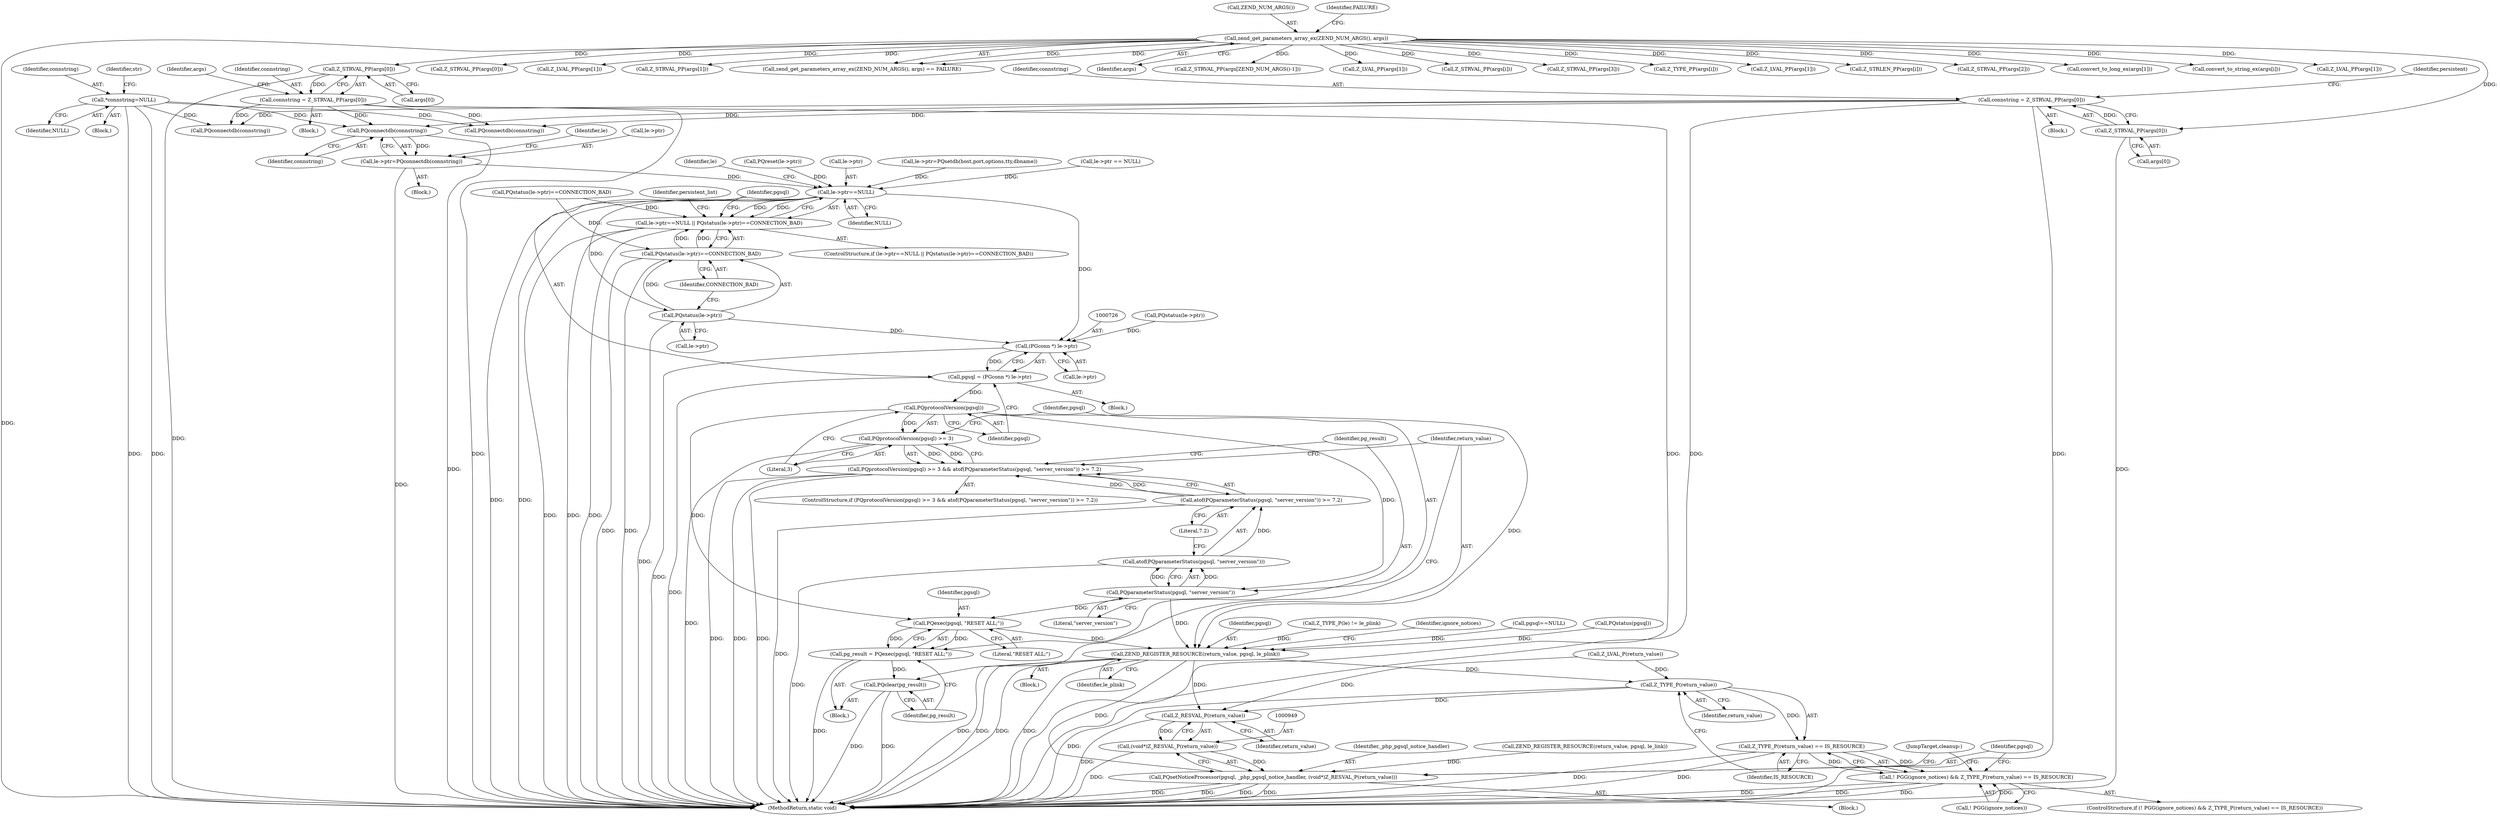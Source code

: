 digraph "0_php_4435b9142ff9813845d5c97ab29a5d637bedb257_5@API" {
"1000676" [label="(Call,PQconnectdb(connstring))"];
"1000433" [label="(Call,connstring = Z_STRVAL_PP(args[0]))"];
"1000435" [label="(Call,Z_STRVAL_PP(args[0]))"];
"1000343" [label="(Call,zend_get_parameters_array_ex(ZEND_NUM_ARGS(), args))"];
"1000445" [label="(Call,connstring = Z_STRVAL_PP(args[0]))"];
"1000447" [label="(Call,Z_STRVAL_PP(args[0]))"];
"1000319" [label="(Call,*connstring=NULL)"];
"1000672" [label="(Call,le->ptr=PQconnectdb(connstring))"];
"1000698" [label="(Call,le->ptr==NULL)"];
"1000697" [label="(Call,le->ptr==NULL || PQstatus(le->ptr)==CONNECTION_BAD)"];
"1000704" [label="(Call,PQstatus(le->ptr))"];
"1000703" [label="(Call,PQstatus(le->ptr)==CONNECTION_BAD)"];
"1000725" [label="(Call,(PGconn *) le->ptr)"];
"1000723" [label="(Call,pgsql = (PGconn *) le->ptr)"];
"1000733" [label="(Call,PQprotocolVersion(pgsql))"];
"1000732" [label="(Call,PQprotocolVersion(pgsql) >= 3)"];
"1000731" [label="(Call,PQprotocolVersion(pgsql) >= 3 && atof(PQparameterStatus(pgsql, \"server_version\")) >= 7.2)"];
"1000738" [label="(Call,PQparameterStatus(pgsql, \"server_version\"))"];
"1000737" [label="(Call,atof(PQparameterStatus(pgsql, \"server_version\")))"];
"1000736" [label="(Call,atof(PQparameterStatus(pgsql, \"server_version\")) >= 7.2)"];
"1000745" [label="(Call,PQexec(pgsql, \"RESET ALL;\"))"];
"1000743" [label="(Call,pg_result = PQexec(pgsql, \"RESET ALL;\"))"];
"1000748" [label="(Call,PQclear(pg_result))"];
"1000750" [label="(Call,ZEND_REGISTER_RESOURCE(return_value, pgsql, le_plink))"];
"1000941" [label="(Call,Z_TYPE_P(return_value))"];
"1000940" [label="(Call,Z_TYPE_P(return_value) == IS_RESOURCE)"];
"1000936" [label="(Call,! PGG(ignore_notices) && Z_TYPE_P(return_value) == IS_RESOURCE)"];
"1000950" [label="(Call,Z_RESVAL_P(return_value))"];
"1000948" [label="(Call,(void*)Z_RESVAL_P(return_value))"];
"1000945" [label="(Call,PQsetNoticeProcessor(pgsql, _php_pgsql_notice_handler, (void*)Z_RESVAL_P(return_value)))"];
"1000465" [label="(Call,Z_STRVAL_PP(args[0]))"];
"1000381" [label="(Call,Z_LVAL_PP(args[1]))"];
"1000939" [label="(Identifier,ignore_notices)"];
"1000697" [label="(Call,le->ptr==NULL || PQstatus(le->ptr)==CONNECTION_BAD)"];
"1000706" [label="(Identifier,le)"];
"1000705" [label="(Call,le->ptr)"];
"1000692" [label="(Call,PQreset(le->ptr))"];
"1000708" [label="(Identifier,CONNECTION_BAD)"];
"1000902" [label="(Call,Z_LVAL_P(return_value))"];
"1000672" [label="(Call,le->ptr=PQconnectdb(connstring))"];
"1000447" [label="(Call,Z_STRVAL_PP(args[0]))"];
"1000471" [label="(Call,Z_STRVAL_PP(args[1]))"];
"1000861" [label="(Call,PQconnectdb(connstring))"];
"1000297" [label="(Block,)"];
"1000342" [label="(Call,zend_get_parameters_array_ex(ZEND_NUM_ARGS(), args) == FAILURE)"];
"1000746" [label="(Identifier,pgsql)"];
"1000947" [label="(Identifier,_php_pgsql_notice_handler)"];
"1000962" [label="(MethodReturn,static void)"];
"1000345" [label="(Identifier,args)"];
"1000751" [label="(Identifier,return_value)"];
"1000748" [label="(Call,PQclear(pg_result))"];
"1000943" [label="(Identifier,IS_RESOURCE)"];
"1000944" [label="(Block,)"];
"1000576" [label="(Call,pgsql==NULL)"];
"1000696" [label="(ControlStructure,if (le->ptr==NULL || PQstatus(le->ptr)==CONNECTION_BAD))"];
"1000700" [label="(Identifier,le)"];
"1000477" [label="(Call,Z_STRVAL_PP(args[ZEND_NUM_ARGS()-1]))"];
"1000951" [label="(Identifier,return_value)"];
"1000391" [label="(Call,Z_LVAL_PP(args[1]))"];
"1000344" [label="(Call,ZEND_NUM_ARGS())"];
"1000320" [label="(Identifier,connstring)"];
"1000952" [label="(JumpTarget,cleanup:)"];
"1000445" [label="(Call,connstring = Z_STRVAL_PP(args[0]))"];
"1000699" [label="(Call,le->ptr)"];
"1000750" [label="(Call,ZEND_REGISTER_RESOURCE(return_value, pgsql, le_plink))"];
"1000948" [label="(Call,(void*)Z_RESVAL_P(return_value))"];
"1000417" [label="(Call,Z_STRVAL_PP(args[i]))"];
"1000673" [label="(Call,le->ptr)"];
"1000744" [label="(Identifier,pg_result)"];
"1000325" [label="(Identifier,str)"];
"1000346" [label="(Identifier,FAILURE)"];
"1000945" [label="(Call,PQsetNoticeProcessor(pgsql, _php_pgsql_notice_handler, (void*)Z_RESVAL_P(return_value)))"];
"1000936" [label="(Call,! PGG(ignore_notices) && Z_TYPE_P(return_value) == IS_RESOURCE)"];
"1000745" [label="(Call,PQexec(pgsql, \"RESET ALL;\"))"];
"1000489" [label="(Call,Z_STRVAL_PP(args[3]))"];
"1000730" [label="(ControlStructure,if (PQprotocolVersion(pgsql) >= 3 && atof(PQparameterStatus(pgsql, \"server_version\")) >= 7.2))"];
"1000739" [label="(Identifier,pgsql)"];
"1000724" [label="(Identifier,pgsql)"];
"1000725" [label="(Call,(PGconn *) le->ptr)"];
"1000727" [label="(Call,le->ptr)"];
"1000740" [label="(Literal,\"server_version\")"];
"1000432" [label="(Block,)"];
"1000735" [label="(Literal,3)"];
"1000723" [label="(Call,pgsql = (PGconn *) le->ptr)"];
"1000503" [label="(Identifier,persistent)"];
"1000935" [label="(ControlStructure,if (! PGG(ignore_notices) && Z_TYPE_P(return_value) == IS_RESOURCE))"];
"1000373" [label="(Call,Z_TYPE_PP(args[i]))"];
"1000656" [label="(Call,PQstatus(le->ptr))"];
"1000457" [label="(Call,Z_LVAL_PP(args[1]))"];
"1000704" [label="(Call,PQstatus(le->ptr))"];
"1000737" [label="(Call,atof(PQparameterStatus(pgsql, \"server_version\")))"];
"1000703" [label="(Call,PQstatus(le->ptr)==CONNECTION_BAD)"];
"1000698" [label="(Call,le->ptr==NULL)"];
"1000630" [label="(Block,)"];
"1000421" [label="(Call,Z_STRLEN_PP(args[i]))"];
"1000671" [label="(Block,)"];
"1000742" [label="(Block,)"];
"1000741" [label="(Literal,7.2)"];
"1000496" [label="(Call,Z_STRVAL_PP(args[2]))"];
"1000580" [label="(Call,PQstatus(pgsql))"];
"1000937" [label="(Call,! PGG(ignore_notices))"];
"1000731" [label="(Call,PQprotocolVersion(pgsql) >= 3 && atof(PQparameterStatus(pgsql, \"server_version\")) >= 7.2)"];
"1000433" [label="(Call,connstring = Z_STRVAL_PP(args[0]))"];
"1000562" [label="(Call,PQconnectdb(connstring))"];
"1000892" [label="(Call,ZEND_REGISTER_RESOURCE(return_value, pgsql, le_link))"];
"1000451" [label="(Call,convert_to_long_ex(args[1]))"];
"1000506" [label="(Block,)"];
"1000950" [label="(Call,Z_RESVAL_P(return_value))"];
"1000446" [label="(Identifier,connstring)"];
"1000680" [label="(Call,le->ptr=PQsetdb(host,port,options,tty,dbname))"];
"1000321" [label="(Identifier,NULL)"];
"1000738" [label="(Call,PQparameterStatus(pgsql, \"server_version\"))"];
"1000736" [label="(Call,atof(PQparameterStatus(pgsql, \"server_version\")) >= 7.2)"];
"1000436" [label="(Call,args[0])"];
"1000752" [label="(Identifier,pgsql)"];
"1000319" [label="(Call,*connstring=NULL)"];
"1000713" [label="(Identifier,persistent_list)"];
"1000946" [label="(Identifier,pgsql)"];
"1000749" [label="(Identifier,pg_result)"];
"1000733" [label="(Call,PQprotocolVersion(pgsql))"];
"1000406" [label="(Call,convert_to_string_ex(args[i]))"];
"1000655" [label="(Call,PQstatus(le->ptr)==CONNECTION_BAD)"];
"1000632" [label="(Call,Z_TYPE_P(le) != le_plink)"];
"1000401" [label="(Call,Z_LVAL_PP(args[1]))"];
"1000734" [label="(Identifier,pgsql)"];
"1000747" [label="(Literal,\"RESET ALL;\")"];
"1000663" [label="(Call,le->ptr == NULL)"];
"1000940" [label="(Call,Z_TYPE_P(return_value) == IS_RESOURCE)"];
"1000448" [label="(Call,args[0])"];
"1000942" [label="(Identifier,return_value)"];
"1000743" [label="(Call,pg_result = PQexec(pgsql, \"RESET ALL;\"))"];
"1000753" [label="(Identifier,le_plink)"];
"1000732" [label="(Call,PQprotocolVersion(pgsql) >= 3)"];
"1000677" [label="(Identifier,connstring)"];
"1000941" [label="(Call,Z_TYPE_P(return_value))"];
"1000453" [label="(Identifier,args)"];
"1000444" [label="(Block,)"];
"1000676" [label="(Call,PQconnectdb(connstring))"];
"1000343" [label="(Call,zend_get_parameters_array_ex(ZEND_NUM_ARGS(), args))"];
"1000434" [label="(Identifier,connstring)"];
"1000435" [label="(Call,Z_STRVAL_PP(args[0]))"];
"1000702" [label="(Identifier,NULL)"];
"1000676" -> "1000672"  [label="AST: "];
"1000676" -> "1000677"  [label="CFG: "];
"1000677" -> "1000676"  [label="AST: "];
"1000672" -> "1000676"  [label="CFG: "];
"1000676" -> "1000962"  [label="DDG: "];
"1000676" -> "1000672"  [label="DDG: "];
"1000433" -> "1000676"  [label="DDG: "];
"1000445" -> "1000676"  [label="DDG: "];
"1000319" -> "1000676"  [label="DDG: "];
"1000433" -> "1000432"  [label="AST: "];
"1000433" -> "1000435"  [label="CFG: "];
"1000434" -> "1000433"  [label="AST: "];
"1000435" -> "1000433"  [label="AST: "];
"1000503" -> "1000433"  [label="CFG: "];
"1000433" -> "1000962"  [label="DDG: "];
"1000433" -> "1000962"  [label="DDG: "];
"1000435" -> "1000433"  [label="DDG: "];
"1000433" -> "1000562"  [label="DDG: "];
"1000433" -> "1000861"  [label="DDG: "];
"1000435" -> "1000436"  [label="CFG: "];
"1000436" -> "1000435"  [label="AST: "];
"1000435" -> "1000962"  [label="DDG: "];
"1000343" -> "1000435"  [label="DDG: "];
"1000343" -> "1000342"  [label="AST: "];
"1000343" -> "1000345"  [label="CFG: "];
"1000344" -> "1000343"  [label="AST: "];
"1000345" -> "1000343"  [label="AST: "];
"1000346" -> "1000343"  [label="CFG: "];
"1000343" -> "1000962"  [label="DDG: "];
"1000343" -> "1000342"  [label="DDG: "];
"1000343" -> "1000342"  [label="DDG: "];
"1000343" -> "1000373"  [label="DDG: "];
"1000343" -> "1000381"  [label="DDG: "];
"1000343" -> "1000391"  [label="DDG: "];
"1000343" -> "1000401"  [label="DDG: "];
"1000343" -> "1000406"  [label="DDG: "];
"1000343" -> "1000417"  [label="DDG: "];
"1000343" -> "1000421"  [label="DDG: "];
"1000343" -> "1000447"  [label="DDG: "];
"1000343" -> "1000451"  [label="DDG: "];
"1000343" -> "1000457"  [label="DDG: "];
"1000343" -> "1000465"  [label="DDG: "];
"1000343" -> "1000471"  [label="DDG: "];
"1000343" -> "1000477"  [label="DDG: "];
"1000343" -> "1000489"  [label="DDG: "];
"1000343" -> "1000496"  [label="DDG: "];
"1000445" -> "1000444"  [label="AST: "];
"1000445" -> "1000447"  [label="CFG: "];
"1000446" -> "1000445"  [label="AST: "];
"1000447" -> "1000445"  [label="AST: "];
"1000453" -> "1000445"  [label="CFG: "];
"1000445" -> "1000962"  [label="DDG: "];
"1000445" -> "1000962"  [label="DDG: "];
"1000447" -> "1000445"  [label="DDG: "];
"1000445" -> "1000562"  [label="DDG: "];
"1000445" -> "1000861"  [label="DDG: "];
"1000447" -> "1000448"  [label="CFG: "];
"1000448" -> "1000447"  [label="AST: "];
"1000447" -> "1000962"  [label="DDG: "];
"1000319" -> "1000297"  [label="AST: "];
"1000319" -> "1000321"  [label="CFG: "];
"1000320" -> "1000319"  [label="AST: "];
"1000321" -> "1000319"  [label="AST: "];
"1000325" -> "1000319"  [label="CFG: "];
"1000319" -> "1000962"  [label="DDG: "];
"1000319" -> "1000962"  [label="DDG: "];
"1000319" -> "1000562"  [label="DDG: "];
"1000319" -> "1000861"  [label="DDG: "];
"1000672" -> "1000671"  [label="AST: "];
"1000673" -> "1000672"  [label="AST: "];
"1000700" -> "1000672"  [label="CFG: "];
"1000672" -> "1000962"  [label="DDG: "];
"1000672" -> "1000698"  [label="DDG: "];
"1000698" -> "1000697"  [label="AST: "];
"1000698" -> "1000702"  [label="CFG: "];
"1000699" -> "1000698"  [label="AST: "];
"1000702" -> "1000698"  [label="AST: "];
"1000706" -> "1000698"  [label="CFG: "];
"1000697" -> "1000698"  [label="CFG: "];
"1000698" -> "1000962"  [label="DDG: "];
"1000698" -> "1000962"  [label="DDG: "];
"1000698" -> "1000697"  [label="DDG: "];
"1000698" -> "1000697"  [label="DDG: "];
"1000692" -> "1000698"  [label="DDG: "];
"1000680" -> "1000698"  [label="DDG: "];
"1000663" -> "1000698"  [label="DDG: "];
"1000698" -> "1000704"  [label="DDG: "];
"1000698" -> "1000725"  [label="DDG: "];
"1000697" -> "1000696"  [label="AST: "];
"1000697" -> "1000703"  [label="CFG: "];
"1000703" -> "1000697"  [label="AST: "];
"1000713" -> "1000697"  [label="CFG: "];
"1000724" -> "1000697"  [label="CFG: "];
"1000697" -> "1000962"  [label="DDG: "];
"1000697" -> "1000962"  [label="DDG: "];
"1000697" -> "1000962"  [label="DDG: "];
"1000655" -> "1000697"  [label="DDG: "];
"1000703" -> "1000697"  [label="DDG: "];
"1000703" -> "1000697"  [label="DDG: "];
"1000704" -> "1000703"  [label="AST: "];
"1000704" -> "1000705"  [label="CFG: "];
"1000705" -> "1000704"  [label="AST: "];
"1000708" -> "1000704"  [label="CFG: "];
"1000704" -> "1000962"  [label="DDG: "];
"1000704" -> "1000703"  [label="DDG: "];
"1000704" -> "1000725"  [label="DDG: "];
"1000703" -> "1000708"  [label="CFG: "];
"1000708" -> "1000703"  [label="AST: "];
"1000703" -> "1000962"  [label="DDG: "];
"1000703" -> "1000962"  [label="DDG: "];
"1000655" -> "1000703"  [label="DDG: "];
"1000725" -> "1000723"  [label="AST: "];
"1000725" -> "1000727"  [label="CFG: "];
"1000726" -> "1000725"  [label="AST: "];
"1000727" -> "1000725"  [label="AST: "];
"1000723" -> "1000725"  [label="CFG: "];
"1000725" -> "1000962"  [label="DDG: "];
"1000725" -> "1000723"  [label="DDG: "];
"1000656" -> "1000725"  [label="DDG: "];
"1000723" -> "1000630"  [label="AST: "];
"1000724" -> "1000723"  [label="AST: "];
"1000734" -> "1000723"  [label="CFG: "];
"1000723" -> "1000962"  [label="DDG: "];
"1000723" -> "1000733"  [label="DDG: "];
"1000733" -> "1000732"  [label="AST: "];
"1000733" -> "1000734"  [label="CFG: "];
"1000734" -> "1000733"  [label="AST: "];
"1000735" -> "1000733"  [label="CFG: "];
"1000733" -> "1000732"  [label="DDG: "];
"1000733" -> "1000738"  [label="DDG: "];
"1000733" -> "1000745"  [label="DDG: "];
"1000733" -> "1000750"  [label="DDG: "];
"1000732" -> "1000731"  [label="AST: "];
"1000732" -> "1000735"  [label="CFG: "];
"1000735" -> "1000732"  [label="AST: "];
"1000739" -> "1000732"  [label="CFG: "];
"1000731" -> "1000732"  [label="CFG: "];
"1000732" -> "1000962"  [label="DDG: "];
"1000732" -> "1000731"  [label="DDG: "];
"1000732" -> "1000731"  [label="DDG: "];
"1000731" -> "1000730"  [label="AST: "];
"1000731" -> "1000736"  [label="CFG: "];
"1000736" -> "1000731"  [label="AST: "];
"1000744" -> "1000731"  [label="CFG: "];
"1000751" -> "1000731"  [label="CFG: "];
"1000731" -> "1000962"  [label="DDG: "];
"1000731" -> "1000962"  [label="DDG: "];
"1000731" -> "1000962"  [label="DDG: "];
"1000736" -> "1000731"  [label="DDG: "];
"1000736" -> "1000731"  [label="DDG: "];
"1000738" -> "1000737"  [label="AST: "];
"1000738" -> "1000740"  [label="CFG: "];
"1000739" -> "1000738"  [label="AST: "];
"1000740" -> "1000738"  [label="AST: "];
"1000737" -> "1000738"  [label="CFG: "];
"1000738" -> "1000737"  [label="DDG: "];
"1000738" -> "1000737"  [label="DDG: "];
"1000738" -> "1000745"  [label="DDG: "];
"1000738" -> "1000750"  [label="DDG: "];
"1000737" -> "1000736"  [label="AST: "];
"1000741" -> "1000737"  [label="CFG: "];
"1000737" -> "1000962"  [label="DDG: "];
"1000737" -> "1000736"  [label="DDG: "];
"1000736" -> "1000741"  [label="CFG: "];
"1000741" -> "1000736"  [label="AST: "];
"1000736" -> "1000962"  [label="DDG: "];
"1000745" -> "1000743"  [label="AST: "];
"1000745" -> "1000747"  [label="CFG: "];
"1000746" -> "1000745"  [label="AST: "];
"1000747" -> "1000745"  [label="AST: "];
"1000743" -> "1000745"  [label="CFG: "];
"1000745" -> "1000743"  [label="DDG: "];
"1000745" -> "1000743"  [label="DDG: "];
"1000745" -> "1000750"  [label="DDG: "];
"1000743" -> "1000742"  [label="AST: "];
"1000744" -> "1000743"  [label="AST: "];
"1000749" -> "1000743"  [label="CFG: "];
"1000743" -> "1000962"  [label="DDG: "];
"1000743" -> "1000748"  [label="DDG: "];
"1000748" -> "1000742"  [label="AST: "];
"1000748" -> "1000749"  [label="CFG: "];
"1000749" -> "1000748"  [label="AST: "];
"1000751" -> "1000748"  [label="CFG: "];
"1000748" -> "1000962"  [label="DDG: "];
"1000748" -> "1000962"  [label="DDG: "];
"1000750" -> "1000506"  [label="AST: "];
"1000750" -> "1000753"  [label="CFG: "];
"1000751" -> "1000750"  [label="AST: "];
"1000752" -> "1000750"  [label="AST: "];
"1000753" -> "1000750"  [label="AST: "];
"1000939" -> "1000750"  [label="CFG: "];
"1000750" -> "1000962"  [label="DDG: "];
"1000750" -> "1000962"  [label="DDG: "];
"1000750" -> "1000962"  [label="DDG: "];
"1000750" -> "1000962"  [label="DDG: "];
"1000576" -> "1000750"  [label="DDG: "];
"1000580" -> "1000750"  [label="DDG: "];
"1000632" -> "1000750"  [label="DDG: "];
"1000750" -> "1000941"  [label="DDG: "];
"1000750" -> "1000945"  [label="DDG: "];
"1000750" -> "1000950"  [label="DDG: "];
"1000941" -> "1000940"  [label="AST: "];
"1000941" -> "1000942"  [label="CFG: "];
"1000942" -> "1000941"  [label="AST: "];
"1000943" -> "1000941"  [label="CFG: "];
"1000941" -> "1000962"  [label="DDG: "];
"1000941" -> "1000940"  [label="DDG: "];
"1000902" -> "1000941"  [label="DDG: "];
"1000941" -> "1000950"  [label="DDG: "];
"1000940" -> "1000936"  [label="AST: "];
"1000940" -> "1000943"  [label="CFG: "];
"1000943" -> "1000940"  [label="AST: "];
"1000936" -> "1000940"  [label="CFG: "];
"1000940" -> "1000962"  [label="DDG: "];
"1000940" -> "1000962"  [label="DDG: "];
"1000940" -> "1000936"  [label="DDG: "];
"1000940" -> "1000936"  [label="DDG: "];
"1000936" -> "1000935"  [label="AST: "];
"1000936" -> "1000937"  [label="CFG: "];
"1000937" -> "1000936"  [label="AST: "];
"1000946" -> "1000936"  [label="CFG: "];
"1000952" -> "1000936"  [label="CFG: "];
"1000936" -> "1000962"  [label="DDG: "];
"1000936" -> "1000962"  [label="DDG: "];
"1000936" -> "1000962"  [label="DDG: "];
"1000937" -> "1000936"  [label="DDG: "];
"1000950" -> "1000948"  [label="AST: "];
"1000950" -> "1000951"  [label="CFG: "];
"1000951" -> "1000950"  [label="AST: "];
"1000948" -> "1000950"  [label="CFG: "];
"1000950" -> "1000962"  [label="DDG: "];
"1000950" -> "1000948"  [label="DDG: "];
"1000902" -> "1000950"  [label="DDG: "];
"1000948" -> "1000945"  [label="AST: "];
"1000949" -> "1000948"  [label="AST: "];
"1000945" -> "1000948"  [label="CFG: "];
"1000948" -> "1000962"  [label="DDG: "];
"1000948" -> "1000945"  [label="DDG: "];
"1000945" -> "1000944"  [label="AST: "];
"1000946" -> "1000945"  [label="AST: "];
"1000947" -> "1000945"  [label="AST: "];
"1000952" -> "1000945"  [label="CFG: "];
"1000945" -> "1000962"  [label="DDG: "];
"1000945" -> "1000962"  [label="DDG: "];
"1000945" -> "1000962"  [label="DDG: "];
"1000945" -> "1000962"  [label="DDG: "];
"1000892" -> "1000945"  [label="DDG: "];
}

